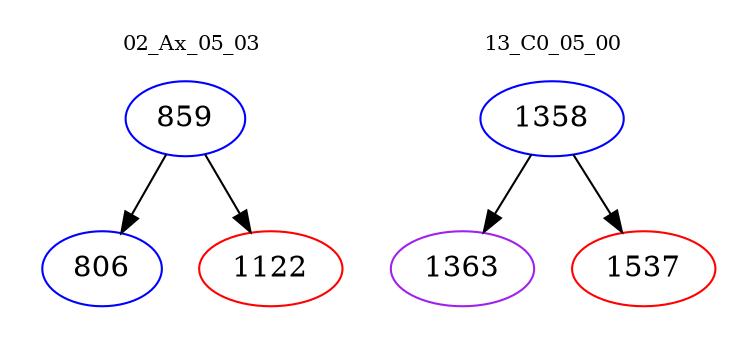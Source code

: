 digraph{
subgraph cluster_0 {
color = white
label = "02_Ax_05_03";
fontsize=10;
T0_859 [label="859", color="blue"]
T0_859 -> T0_806 [color="black"]
T0_806 [label="806", color="blue"]
T0_859 -> T0_1122 [color="black"]
T0_1122 [label="1122", color="red"]
}
subgraph cluster_1 {
color = white
label = "13_C0_05_00";
fontsize=10;
T1_1358 [label="1358", color="blue"]
T1_1358 -> T1_1363 [color="black"]
T1_1363 [label="1363", color="purple"]
T1_1358 -> T1_1537 [color="black"]
T1_1537 [label="1537", color="red"]
}
}
